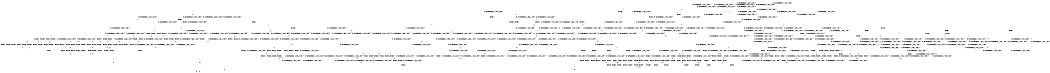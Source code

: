 digraph BCG {
size = "7, 10.5";
center = TRUE;
node [shape = circle];
0 [peripheries = 2];
0 -> 1 [label = "EX !0 !ATOMIC_EXCH_BRANCH (1, +1, TRUE, +1, 1, FALSE) !{}"];
0 -> 2 [label = "EX !2 !ATOMIC_EXCH_BRANCH (1, +0, TRUE, +0, 1, TRUE) !{}"];
0 -> 3 [label = "EX !1 !ATOMIC_EXCH_BRANCH (1, +1, TRUE, +0, 3, TRUE) !{}"];
0 -> 4 [label = "EX !0 !ATOMIC_EXCH_BRANCH (1, +1, TRUE, +1, 1, FALSE) !{}"];
0 -> 5 [label = "EX !2 !ATOMIC_EXCH_BRANCH (1, +0, TRUE, +0, 1, TRUE) !{}"];
0 -> 6 [label = "EX !1 !ATOMIC_EXCH_BRANCH (1, +1, TRUE, +0, 3, TRUE) !{}"];
1 -> 7 [label = "EX !2 !ATOMIC_EXCH_BRANCH (1, +0, TRUE, +0, 1, FALSE) !{}"];
2 -> 8 [label = "EX !0 !ATOMIC_EXCH_BRANCH (1, +1, TRUE, +1, 1, FALSE) !{}"];
3 -> 9 [label = "EX !0 !ATOMIC_EXCH_BRANCH (1, +1, TRUE, +1, 1, TRUE) !{}"];
4 -> 7 [label = "EX !2 !ATOMIC_EXCH_BRANCH (1, +0, TRUE, +0, 1, FALSE) !{}"];
4 -> 10 [label = "EX !1 !ATOMIC_EXCH_BRANCH (1, +1, TRUE, +0, 3, FALSE) !{}"];
4 -> 11 [label = "TERMINATE !0"];
4 -> 12 [label = "EX !2 !ATOMIC_EXCH_BRANCH (1, +0, TRUE, +0, 1, FALSE) !{}"];
4 -> 13 [label = "EX !1 !ATOMIC_EXCH_BRANCH (1, +1, TRUE, +0, 3, FALSE) !{}"];
4 -> 14 [label = "TERMINATE !0"];
5 -> 2 [label = "EX !2 !ATOMIC_EXCH_BRANCH (1, +0, TRUE, +0, 1, TRUE) !{}"];
5 -> 8 [label = "EX !0 !ATOMIC_EXCH_BRANCH (1, +1, TRUE, +1, 1, FALSE) !{}"];
5 -> 15 [label = "EX !1 !ATOMIC_EXCH_BRANCH (1, +1, TRUE, +0, 3, TRUE) !{}"];
5 -> 5 [label = "EX !2 !ATOMIC_EXCH_BRANCH (1, +0, TRUE, +0, 1, TRUE) !{}"];
5 -> 16 [label = "EX !0 !ATOMIC_EXCH_BRANCH (1, +1, TRUE, +1, 1, FALSE) !{}"];
5 -> 17 [label = "EX !1 !ATOMIC_EXCH_BRANCH (1, +1, TRUE, +0, 3, TRUE) !{}"];
6 -> 9 [label = "EX !0 !ATOMIC_EXCH_BRANCH (1, +1, TRUE, +1, 1, TRUE) !{}"];
6 -> 18 [label = "EX !2 !ATOMIC_EXCH_BRANCH (1, +0, TRUE, +0, 1, FALSE) !{}"];
6 -> 19 [label = "TERMINATE !1"];
6 -> 20 [label = "EX !0 !ATOMIC_EXCH_BRANCH (1, +1, TRUE, +1, 1, TRUE) !{}"];
6 -> 21 [label = "EX !2 !ATOMIC_EXCH_BRANCH (1, +0, TRUE, +0, 1, FALSE) !{}"];
6 -> 22 [label = "TERMINATE !1"];
7 -> 23 [label = "EX !1 !ATOMIC_EXCH_BRANCH (1, +1, TRUE, +0, 3, TRUE) !{}"];
8 -> 7 [label = "EX !2 !ATOMIC_EXCH_BRANCH (1, +0, TRUE, +0, 1, FALSE) !{}"];
9 -> 24 [label = "EX !2 !ATOMIC_EXCH_BRANCH (1, +0, TRUE, +0, 1, FALSE) !{}"];
10 -> 25 [label = "EX !1 !ATOMIC_EXCH_BRANCH (1, +0, FALSE, +1, 1, TRUE) !{}"];
11 -> 26 [label = "EX !2 !ATOMIC_EXCH_BRANCH (1, +0, TRUE, +0, 1, FALSE) !{}"];
12 -> 23 [label = "EX !1 !ATOMIC_EXCH_BRANCH (1, +1, TRUE, +0, 3, TRUE) !{}"];
12 -> 27 [label = "TERMINATE !0"];
12 -> 28 [label = "TERMINATE !2"];
12 -> 29 [label = "EX !1 !ATOMIC_EXCH_BRANCH (1, +1, TRUE, +0, 3, TRUE) !{}"];
12 -> 30 [label = "TERMINATE !0"];
12 -> 31 [label = "TERMINATE !2"];
13 -> 25 [label = "EX !1 !ATOMIC_EXCH_BRANCH (1, +0, FALSE, +1, 1, TRUE) !{}"];
13 -> 32 [label = "EX !2 !ATOMIC_EXCH_BRANCH (1, +0, TRUE, +0, 1, FALSE) !{}"];
13 -> 33 [label = "TERMINATE !0"];
13 -> 34 [label = "EX !1 !ATOMIC_EXCH_BRANCH (1, +0, FALSE, +1, 1, TRUE) !{}"];
13 -> 35 [label = "EX !2 !ATOMIC_EXCH_BRANCH (1, +0, TRUE, +0, 1, FALSE) !{}"];
13 -> 36 [label = "TERMINATE !0"];
14 -> 26 [label = "EX !2 !ATOMIC_EXCH_BRANCH (1, +0, TRUE, +0, 1, FALSE) !{}"];
14 -> 37 [label = "EX !1 !ATOMIC_EXCH_BRANCH (1, +1, TRUE, +0, 3, FALSE) !{}"];
14 -> 38 [label = "EX !2 !ATOMIC_EXCH_BRANCH (1, +0, TRUE, +0, 1, FALSE) !{}"];
14 -> 39 [label = "EX !1 !ATOMIC_EXCH_BRANCH (1, +1, TRUE, +0, 3, FALSE) !{}"];
15 -> 18 [label = "EX !2 !ATOMIC_EXCH_BRANCH (1, +0, TRUE, +0, 1, FALSE) !{}"];
16 -> 7 [label = "EX !2 !ATOMIC_EXCH_BRANCH (1, +0, TRUE, +0, 1, FALSE) !{}"];
16 -> 40 [label = "EX !1 !ATOMIC_EXCH_BRANCH (1, +1, TRUE, +0, 3, FALSE) !{}"];
16 -> 41 [label = "TERMINATE !0"];
16 -> 12 [label = "EX !2 !ATOMIC_EXCH_BRANCH (1, +0, TRUE, +0, 1, FALSE) !{}"];
16 -> 42 [label = "EX !1 !ATOMIC_EXCH_BRANCH (1, +1, TRUE, +0, 3, FALSE) !{}"];
16 -> 43 [label = "TERMINATE !0"];
17 -> 18 [label = "EX !2 !ATOMIC_EXCH_BRANCH (1, +0, TRUE, +0, 1, FALSE) !{}"];
17 -> 44 [label = "EX !0 !ATOMIC_EXCH_BRANCH (1, +1, TRUE, +1, 1, TRUE) !{}"];
17 -> 45 [label = "TERMINATE !1"];
17 -> 21 [label = "EX !2 !ATOMIC_EXCH_BRANCH (1, +0, TRUE, +0, 1, FALSE) !{}"];
17 -> 46 [label = "EX !0 !ATOMIC_EXCH_BRANCH (1, +1, TRUE, +1, 1, TRUE) !{}"];
17 -> 47 [label = "TERMINATE !1"];
18 -> 23 [label = "EX !0 !ATOMIC_EXCH_BRANCH (1, +1, TRUE, +1, 1, FALSE) !{}"];
19 -> 48 [label = "EX !0 !ATOMIC_EXCH_BRANCH (1, +1, TRUE, +1, 1, TRUE) !{}"];
20 -> 9 [label = "EX !0 !ATOMIC_EXCH_BRANCH (1, +1, TRUE, +1, 1, TRUE) !{}"];
20 -> 24 [label = "EX !2 !ATOMIC_EXCH_BRANCH (1, +0, TRUE, +0, 1, FALSE) !{}"];
20 -> 49 [label = "TERMINATE !1"];
20 -> 20 [label = "EX !0 !ATOMIC_EXCH_BRANCH (1, +1, TRUE, +1, 1, TRUE) !{}"];
20 -> 50 [label = "EX !2 !ATOMIC_EXCH_BRANCH (1, +0, TRUE, +0, 1, FALSE) !{}"];
20 -> 51 [label = "TERMINATE !1"];
21 -> 23 [label = "EX !0 !ATOMIC_EXCH_BRANCH (1, +1, TRUE, +1, 1, FALSE) !{}"];
21 -> 52 [label = "TERMINATE !2"];
21 -> 53 [label = "TERMINATE !1"];
21 -> 29 [label = "EX !0 !ATOMIC_EXCH_BRANCH (1, +1, TRUE, +1, 1, FALSE) !{}"];
21 -> 54 [label = "TERMINATE !2"];
21 -> 55 [label = "TERMINATE !1"];
22 -> 48 [label = "EX !0 !ATOMIC_EXCH_BRANCH (1, +1, TRUE, +1, 1, TRUE) !{}"];
22 -> 56 [label = "EX !2 !ATOMIC_EXCH_BRANCH (1, +0, TRUE, +0, 1, FALSE) !{}"];
22 -> 57 [label = "EX !0 !ATOMIC_EXCH_BRANCH (1, +1, TRUE, +1, 1, TRUE) !{}"];
22 -> 58 [label = "EX !2 !ATOMIC_EXCH_BRANCH (1, +0, TRUE, +0, 1, FALSE) !{}"];
23 -> 59 [label = "TERMINATE !0"];
24 -> 23 [label = "EX !0 !ATOMIC_EXCH_BRANCH (1, +1, TRUE, +1, 1, FALSE) !{}"];
25 -> 60 [label = "EX !2 !ATOMIC_EXCH_BRANCH (1, +0, TRUE, +0, 1, FALSE) !{}"];
26 -> 61 [label = "EX !1 !ATOMIC_EXCH_BRANCH (1, +1, TRUE, +0, 3, TRUE) !{}"];
27 -> 61 [label = "EX !1 !ATOMIC_EXCH_BRANCH (1, +1, TRUE, +0, 3, TRUE) !{}"];
28 -> 62 [label = "EX !1 !ATOMIC_EXCH_BRANCH (1, +1, TRUE, +0, 3, TRUE) !{}"];
29 -> 59 [label = "TERMINATE !0"];
29 -> 63 [label = "TERMINATE !2"];
29 -> 64 [label = "TERMINATE !1"];
29 -> 65 [label = "TERMINATE !0"];
29 -> 66 [label = "TERMINATE !2"];
29 -> 67 [label = "TERMINATE !1"];
30 -> 61 [label = "EX !1 !ATOMIC_EXCH_BRANCH (1, +1, TRUE, +0, 3, TRUE) !{}"];
30 -> 68 [label = "TERMINATE !2"];
30 -> 69 [label = "EX !1 !ATOMIC_EXCH_BRANCH (1, +1, TRUE, +0, 3, TRUE) !{}"];
30 -> 70 [label = "TERMINATE !2"];
31 -> 62 [label = "EX !1 !ATOMIC_EXCH_BRANCH (1, +1, TRUE, +0, 3, TRUE) !{}"];
31 -> 68 [label = "TERMINATE !0"];
31 -> 71 [label = "EX !1 !ATOMIC_EXCH_BRANCH (1, +1, TRUE, +0, 3, TRUE) !{}"];
31 -> 70 [label = "TERMINATE !0"];
32 -> 72 [label = "EX !1 !ATOMIC_EXCH_BRANCH (1, +0, FALSE, +1, 1, FALSE) !{}"];
33 -> 73 [label = "EX !2 !ATOMIC_EXCH_BRANCH (1, +0, TRUE, +0, 1, FALSE) !{}"];
34 -> 10 [label = "EX !1 !ATOMIC_EXCH_BRANCH (1, +1, TRUE, +0, 3, FALSE) !{}"];
34 -> 60 [label = "EX !2 !ATOMIC_EXCH_BRANCH (1, +0, TRUE, +0, 1, FALSE) !{}"];
34 -> 74 [label = "TERMINATE !0"];
34 -> 13 [label = "EX !1 !ATOMIC_EXCH_BRANCH (1, +1, TRUE, +0, 3, FALSE) !{}"];
34 -> 75 [label = "EX !2 !ATOMIC_EXCH_BRANCH (1, +0, TRUE, +0, 1, FALSE) !{}"];
34 -> 76 [label = "TERMINATE !0"];
35 -> 72 [label = "EX !1 !ATOMIC_EXCH_BRANCH (1, +0, FALSE, +1, 1, FALSE) !{}"];
35 -> 77 [label = "TERMINATE !0"];
35 -> 78 [label = "TERMINATE !2"];
35 -> 79 [label = "EX !1 !ATOMIC_EXCH_BRANCH (1, +0, FALSE, +1, 1, FALSE) !{}"];
35 -> 80 [label = "TERMINATE !0"];
35 -> 81 [label = "TERMINATE !2"];
36 -> 73 [label = "EX !2 !ATOMIC_EXCH_BRANCH (1, +0, TRUE, +0, 1, FALSE) !{}"];
36 -> 82 [label = "EX !1 !ATOMIC_EXCH_BRANCH (1, +0, FALSE, +1, 1, TRUE) !{}"];
36 -> 83 [label = "EX !2 !ATOMIC_EXCH_BRANCH (1, +0, TRUE, +0, 1, FALSE) !{}"];
36 -> 84 [label = "EX !1 !ATOMIC_EXCH_BRANCH (1, +0, FALSE, +1, 1, TRUE) !{}"];
37 -> 82 [label = "EX !1 !ATOMIC_EXCH_BRANCH (1, +0, FALSE, +1, 1, TRUE) !{}"];
38 -> 61 [label = "EX !1 !ATOMIC_EXCH_BRANCH (1, +1, TRUE, +0, 3, TRUE) !{}"];
38 -> 68 [label = "TERMINATE !2"];
38 -> 69 [label = "EX !1 !ATOMIC_EXCH_BRANCH (1, +1, TRUE, +0, 3, TRUE) !{}"];
38 -> 70 [label = "TERMINATE !2"];
39 -> 82 [label = "EX !1 !ATOMIC_EXCH_BRANCH (1, +0, FALSE, +1, 1, TRUE) !{}"];
39 -> 73 [label = "EX !2 !ATOMIC_EXCH_BRANCH (1, +0, TRUE, +0, 1, FALSE) !{}"];
39 -> 84 [label = "EX !1 !ATOMIC_EXCH_BRANCH (1, +0, FALSE, +1, 1, TRUE) !{}"];
39 -> 83 [label = "EX !2 !ATOMIC_EXCH_BRANCH (1, +0, TRUE, +0, 1, FALSE) !{}"];
40 -> 85 [label = "EX !1 !ATOMIC_EXCH_BRANCH (1, +0, FALSE, +1, 1, TRUE) !{}"];
41 -> 86 [label = "EX !1 !ATOMIC_EXCH_BRANCH (1, +1, TRUE, +0, 3, FALSE) !{}"];
42 -> 85 [label = "EX !1 !ATOMIC_EXCH_BRANCH (1, +0, FALSE, +1, 1, TRUE) !{}"];
42 -> 32 [label = "EX !2 !ATOMIC_EXCH_BRANCH (1, +0, TRUE, +0, 1, FALSE) !{}"];
42 -> 87 [label = "TERMINATE !0"];
42 -> 88 [label = "EX !1 !ATOMIC_EXCH_BRANCH (1, +0, FALSE, +1, 1, TRUE) !{}"];
42 -> 35 [label = "EX !2 !ATOMIC_EXCH_BRANCH (1, +0, TRUE, +0, 1, FALSE) !{}"];
42 -> 89 [label = "TERMINATE !0"];
43 -> 86 [label = "EX !1 !ATOMIC_EXCH_BRANCH (1, +1, TRUE, +0, 3, FALSE) !{}"];
43 -> 26 [label = "EX !2 !ATOMIC_EXCH_BRANCH (1, +0, TRUE, +0, 1, FALSE) !{}"];
43 -> 90 [label = "EX !1 !ATOMIC_EXCH_BRANCH (1, +1, TRUE, +0, 3, FALSE) !{}"];
43 -> 38 [label = "EX !2 !ATOMIC_EXCH_BRANCH (1, +0, TRUE, +0, 1, FALSE) !{}"];
44 -> 24 [label = "EX !2 !ATOMIC_EXCH_BRANCH (1, +0, TRUE, +0, 1, FALSE) !{}"];
45 -> 91 [label = "EX !0 !ATOMIC_EXCH_BRANCH (1, +1, TRUE, +1, 1, TRUE) !{}"];
46 -> 44 [label = "EX !0 !ATOMIC_EXCH_BRANCH (1, +1, TRUE, +1, 1, TRUE) !{}"];
46 -> 24 [label = "EX !2 !ATOMIC_EXCH_BRANCH (1, +0, TRUE, +0, 1, FALSE) !{}"];
46 -> 92 [label = "TERMINATE !1"];
46 -> 46 [label = "EX !0 !ATOMIC_EXCH_BRANCH (1, +1, TRUE, +1, 1, TRUE) !{}"];
46 -> 50 [label = "EX !2 !ATOMIC_EXCH_BRANCH (1, +0, TRUE, +0, 1, FALSE) !{}"];
46 -> 93 [label = "TERMINATE !1"];
47 -> 91 [label = "EX !0 !ATOMIC_EXCH_BRANCH (1, +1, TRUE, +1, 1, TRUE) !{}"];
47 -> 56 [label = "EX !2 !ATOMIC_EXCH_BRANCH (1, +0, TRUE, +0, 1, FALSE) !{}"];
47 -> 94 [label = "EX !0 !ATOMIC_EXCH_BRANCH (1, +1, TRUE, +1, 1, TRUE) !{}"];
47 -> 58 [label = "EX !2 !ATOMIC_EXCH_BRANCH (1, +0, TRUE, +0, 1, FALSE) !{}"];
48 -> 95 [label = "EX !2 !ATOMIC_EXCH_BRANCH (1, +0, TRUE, +0, 1, FALSE) !{}"];
49 -> 95 [label = "EX !2 !ATOMIC_EXCH_BRANCH (1, +0, TRUE, +0, 1, FALSE) !{}"];
50 -> 23 [label = "EX !0 !ATOMIC_EXCH_BRANCH (1, +1, TRUE, +1, 1, FALSE) !{}"];
50 -> 96 [label = "TERMINATE !2"];
50 -> 97 [label = "TERMINATE !1"];
50 -> 29 [label = "EX !0 !ATOMIC_EXCH_BRANCH (1, +1, TRUE, +1, 1, FALSE) !{}"];
50 -> 98 [label = "TERMINATE !2"];
50 -> 99 [label = "TERMINATE !1"];
51 -> 95 [label = "EX !2 !ATOMIC_EXCH_BRANCH (1, +0, TRUE, +0, 1, FALSE) !{}"];
51 -> 48 [label = "EX !0 !ATOMIC_EXCH_BRANCH (1, +1, TRUE, +1, 1, TRUE) !{}"];
51 -> 100 [label = "EX !2 !ATOMIC_EXCH_BRANCH (1, +0, TRUE, +0, 1, FALSE) !{}"];
51 -> 57 [label = "EX !0 !ATOMIC_EXCH_BRANCH (1, +1, TRUE, +1, 1, TRUE) !{}"];
52 -> 62 [label = "EX !0 !ATOMIC_EXCH_BRANCH (1, +1, TRUE, +1, 1, FALSE) !{}"];
53 -> 101 [label = "EX !0 !ATOMIC_EXCH_BRANCH (1, +1, TRUE, +1, 1, FALSE) !{}"];
54 -> 62 [label = "EX !0 !ATOMIC_EXCH_BRANCH (1, +1, TRUE, +1, 1, FALSE) !{}"];
54 -> 102 [label = "TERMINATE !1"];
54 -> 71 [label = "EX !0 !ATOMIC_EXCH_BRANCH (1, +1, TRUE, +1, 1, FALSE) !{}"];
54 -> 103 [label = "TERMINATE !1"];
55 -> 101 [label = "EX !0 !ATOMIC_EXCH_BRANCH (1, +1, TRUE, +1, 1, FALSE) !{}"];
55 -> 102 [label = "TERMINATE !2"];
55 -> 104 [label = "EX !0 !ATOMIC_EXCH_BRANCH (1, +1, TRUE, +1, 1, FALSE) !{}"];
55 -> 103 [label = "TERMINATE !2"];
56 -> 101 [label = "EX !0 !ATOMIC_EXCH_BRANCH (1, +1, TRUE, +1, 1, FALSE) !{}"];
57 -> 48 [label = "EX !0 !ATOMIC_EXCH_BRANCH (1, +1, TRUE, +1, 1, TRUE) !{}"];
57 -> 95 [label = "EX !2 !ATOMIC_EXCH_BRANCH (1, +0, TRUE, +0, 1, FALSE) !{}"];
57 -> 57 [label = "EX !0 !ATOMIC_EXCH_BRANCH (1, +1, TRUE, +1, 1, TRUE) !{}"];
57 -> 100 [label = "EX !2 !ATOMIC_EXCH_BRANCH (1, +0, TRUE, +0, 1, FALSE) !{}"];
58 -> 101 [label = "EX !0 !ATOMIC_EXCH_BRANCH (1, +1, TRUE, +1, 1, FALSE) !{}"];
58 -> 102 [label = "TERMINATE !2"];
58 -> 104 [label = "EX !0 !ATOMIC_EXCH_BRANCH (1, +1, TRUE, +1, 1, FALSE) !{}"];
58 -> 103 [label = "TERMINATE !2"];
59 -> 105 [label = "TERMINATE !2"];
60 -> 23 [label = "EX !1 !ATOMIC_EXCH_BRANCH (1, +1, TRUE, +0, 3, TRUE) !{}"];
61 -> 105 [label = "TERMINATE !2"];
62 -> 105 [label = "TERMINATE !0"];
63 -> 105 [label = "TERMINATE !0"];
64 -> 106 [label = "TERMINATE !0"];
65 -> 105 [label = "TERMINATE !2"];
65 -> 106 [label = "TERMINATE !1"];
65 -> 107 [label = "TERMINATE !2"];
65 -> 108 [label = "TERMINATE !1"];
66 -> 105 [label = "TERMINATE !0"];
66 -> 109 [label = "TERMINATE !1"];
66 -> 107 [label = "TERMINATE !0"];
66 -> 110 [label = "TERMINATE !1"];
67 -> 106 [label = "TERMINATE !0"];
67 -> 109 [label = "TERMINATE !2"];
67 -> 108 [label = "TERMINATE !0"];
67 -> 110 [label = "TERMINATE !2"];
68 -> 111 [label = "EX !1 !ATOMIC_EXCH_BRANCH (1, +1, TRUE, +0, 3, TRUE) !{}"];
69 -> 105 [label = "TERMINATE !2"];
69 -> 106 [label = "TERMINATE !1"];
69 -> 107 [label = "TERMINATE !2"];
69 -> 108 [label = "TERMINATE !1"];
70 -> 111 [label = "EX !1 !ATOMIC_EXCH_BRANCH (1, +1, TRUE, +0, 3, TRUE) !{}"];
70 -> 112 [label = "EX !1 !ATOMIC_EXCH_BRANCH (1, +1, TRUE, +0, 3, TRUE) !{}"];
71 -> 105 [label = "TERMINATE !0"];
71 -> 109 [label = "TERMINATE !1"];
71 -> 107 [label = "TERMINATE !0"];
71 -> 110 [label = "TERMINATE !1"];
72 -> 113 [label = "TERMINATE !0"];
73 -> 114 [label = "EX !1 !ATOMIC_EXCH_BRANCH (1, +0, FALSE, +1, 1, FALSE) !{}"];
74 -> 115 [label = "EX !2 !ATOMIC_EXCH_BRANCH (1, +0, TRUE, +0, 1, FALSE) !{}"];
75 -> 23 [label = "EX !1 !ATOMIC_EXCH_BRANCH (1, +1, TRUE, +0, 3, TRUE) !{}"];
75 -> 116 [label = "TERMINATE !0"];
75 -> 117 [label = "TERMINATE !2"];
75 -> 29 [label = "EX !1 !ATOMIC_EXCH_BRANCH (1, +1, TRUE, +0, 3, TRUE) !{}"];
75 -> 118 [label = "TERMINATE !0"];
75 -> 119 [label = "TERMINATE !2"];
76 -> 115 [label = "EX !2 !ATOMIC_EXCH_BRANCH (1, +0, TRUE, +0, 1, FALSE) !{}"];
76 -> 37 [label = "EX !1 !ATOMIC_EXCH_BRANCH (1, +1, TRUE, +0, 3, FALSE) !{}"];
76 -> 120 [label = "EX !2 !ATOMIC_EXCH_BRANCH (1, +0, TRUE, +0, 1, FALSE) !{}"];
76 -> 39 [label = "EX !1 !ATOMIC_EXCH_BRANCH (1, +1, TRUE, +0, 3, FALSE) !{}"];
77 -> 121 [label = "TERMINATE !2"];
78 -> 121 [label = "TERMINATE !0"];
79 -> 113 [label = "TERMINATE !0"];
79 -> 122 [label = "TERMINATE !2"];
79 -> 123 [label = "TERMINATE !1"];
79 -> 124 [label = "TERMINATE !0"];
79 -> 125 [label = "TERMINATE !2"];
79 -> 126 [label = "TERMINATE !1"];
80 -> 121 [label = "TERMINATE !2"];
80 -> 114 [label = "EX !1 !ATOMIC_EXCH_BRANCH (1, +0, FALSE, +1, 1, FALSE) !{}"];
80 -> 127 [label = "TERMINATE !2"];
80 -> 128 [label = "EX !1 !ATOMIC_EXCH_BRANCH (1, +0, FALSE, +1, 1, FALSE) !{}"];
81 -> 121 [label = "TERMINATE !0"];
81 -> 129 [label = "EX !1 !ATOMIC_EXCH_BRANCH (1, +0, FALSE, +1, 1, FALSE) !{}"];
81 -> 127 [label = "TERMINATE !0"];
81 -> 130 [label = "EX !1 !ATOMIC_EXCH_BRANCH (1, +0, FALSE, +1, 1, FALSE) !{}"];
82 -> 115 [label = "EX !2 !ATOMIC_EXCH_BRANCH (1, +0, TRUE, +0, 1, FALSE) !{}"];
83 -> 114 [label = "EX !1 !ATOMIC_EXCH_BRANCH (1, +0, FALSE, +1, 1, FALSE) !{}"];
83 -> 121 [label = "TERMINATE !2"];
83 -> 128 [label = "EX !1 !ATOMIC_EXCH_BRANCH (1, +0, FALSE, +1, 1, FALSE) !{}"];
83 -> 127 [label = "TERMINATE !2"];
84 -> 37 [label = "EX !1 !ATOMIC_EXCH_BRANCH (1, +1, TRUE, +0, 3, FALSE) !{}"];
84 -> 115 [label = "EX !2 !ATOMIC_EXCH_BRANCH (1, +0, TRUE, +0, 1, FALSE) !{}"];
84 -> 39 [label = "EX !1 !ATOMIC_EXCH_BRANCH (1, +1, TRUE, +0, 3, FALSE) !{}"];
84 -> 120 [label = "EX !2 !ATOMIC_EXCH_BRANCH (1, +0, TRUE, +0, 1, FALSE) !{}"];
85 -> 60 [label = "EX !2 !ATOMIC_EXCH_BRANCH (1, +0, TRUE, +0, 1, FALSE) !{}"];
86 -> 131 [label = "EX !1 !ATOMIC_EXCH_BRANCH (1, +0, FALSE, +1, 1, TRUE) !{}"];
87 -> 131 [label = "EX !1 !ATOMIC_EXCH_BRANCH (1, +0, FALSE, +1, 1, TRUE) !{}"];
88 -> 40 [label = "EX !1 !ATOMIC_EXCH_BRANCH (1, +1, TRUE, +0, 3, FALSE) !{}"];
88 -> 60 [label = "EX !2 !ATOMIC_EXCH_BRANCH (1, +0, TRUE, +0, 1, FALSE) !{}"];
88 -> 132 [label = "TERMINATE !0"];
88 -> 42 [label = "EX !1 !ATOMIC_EXCH_BRANCH (1, +1, TRUE, +0, 3, FALSE) !{}"];
88 -> 75 [label = "EX !2 !ATOMIC_EXCH_BRANCH (1, +0, TRUE, +0, 1, FALSE) !{}"];
88 -> 133 [label = "TERMINATE !0"];
89 -> 131 [label = "EX !1 !ATOMIC_EXCH_BRANCH (1, +0, FALSE, +1, 1, TRUE) !{}"];
89 -> 73 [label = "EX !2 !ATOMIC_EXCH_BRANCH (1, +0, TRUE, +0, 1, FALSE) !{}"];
89 -> 134 [label = "EX !1 !ATOMIC_EXCH_BRANCH (1, +0, FALSE, +1, 1, TRUE) !{}"];
89 -> 83 [label = "EX !2 !ATOMIC_EXCH_BRANCH (1, +0, TRUE, +0, 1, FALSE) !{}"];
90 -> 131 [label = "EX !1 !ATOMIC_EXCH_BRANCH (1, +0, FALSE, +1, 1, TRUE) !{}"];
90 -> 73 [label = "EX !2 !ATOMIC_EXCH_BRANCH (1, +0, TRUE, +0, 1, FALSE) !{}"];
90 -> 134 [label = "EX !1 !ATOMIC_EXCH_BRANCH (1, +0, FALSE, +1, 1, TRUE) !{}"];
90 -> 83 [label = "EX !2 !ATOMIC_EXCH_BRANCH (1, +0, TRUE, +0, 1, FALSE) !{}"];
91 -> 95 [label = "EX !2 !ATOMIC_EXCH_BRANCH (1, +0, TRUE, +0, 1, FALSE) !{}"];
92 -> 91 [label = "EX !0 !ATOMIC_EXCH_BRANCH (1, +1, TRUE, +1, 1, TRUE) !{}"];
93 -> 91 [label = "EX !0 !ATOMIC_EXCH_BRANCH (1, +1, TRUE, +1, 1, TRUE) !{}"];
93 -> 95 [label = "EX !2 !ATOMIC_EXCH_BRANCH (1, +0, TRUE, +0, 1, FALSE) !{}"];
93 -> 94 [label = "EX !0 !ATOMIC_EXCH_BRANCH (1, +1, TRUE, +1, 1, TRUE) !{}"];
93 -> 100 [label = "EX !2 !ATOMIC_EXCH_BRANCH (1, +0, TRUE, +0, 1, FALSE) !{}"];
94 -> 91 [label = "EX !0 !ATOMIC_EXCH_BRANCH (1, +1, TRUE, +1, 1, TRUE) !{}"];
94 -> 95 [label = "EX !2 !ATOMIC_EXCH_BRANCH (1, +0, TRUE, +0, 1, FALSE) !{}"];
94 -> 94 [label = "EX !0 !ATOMIC_EXCH_BRANCH (1, +1, TRUE, +1, 1, TRUE) !{}"];
94 -> 100 [label = "EX !2 !ATOMIC_EXCH_BRANCH (1, +0, TRUE, +0, 1, FALSE) !{}"];
95 -> 101 [label = "EX !0 !ATOMIC_EXCH_BRANCH (1, +1, TRUE, +1, 1, FALSE) !{}"];
96 -> 135 [label = "TERMINATE !1"];
97 -> 135 [label = "TERMINATE !2"];
98 -> 135 [label = "TERMINATE !1"];
98 -> 62 [label = "EX !0 !ATOMIC_EXCH_BRANCH (1, +1, TRUE, +1, 1, FALSE) !{}"];
98 -> 136 [label = "TERMINATE !1"];
98 -> 71 [label = "EX !0 !ATOMIC_EXCH_BRANCH (1, +1, TRUE, +1, 1, FALSE) !{}"];
99 -> 135 [label = "TERMINATE !2"];
99 -> 101 [label = "EX !0 !ATOMIC_EXCH_BRANCH (1, +1, TRUE, +1, 1, FALSE) !{}"];
99 -> 136 [label = "TERMINATE !2"];
99 -> 104 [label = "EX !0 !ATOMIC_EXCH_BRANCH (1, +1, TRUE, +1, 1, FALSE) !{}"];
100 -> 101 [label = "EX !0 !ATOMIC_EXCH_BRANCH (1, +1, TRUE, +1, 1, FALSE) !{}"];
100 -> 135 [label = "TERMINATE !2"];
100 -> 104 [label = "EX !0 !ATOMIC_EXCH_BRANCH (1, +1, TRUE, +1, 1, FALSE) !{}"];
100 -> 136 [label = "TERMINATE !2"];
101 -> 106 [label = "TERMINATE !0"];
102 -> 137 [label = "EX !0 !ATOMIC_EXCH_BRANCH (1, +1, TRUE, +1, 1, FALSE) !{}"];
103 -> 137 [label = "EX !0 !ATOMIC_EXCH_BRANCH (1, +1, TRUE, +1, 1, FALSE) !{}"];
103 -> 138 [label = "EX !0 !ATOMIC_EXCH_BRANCH (1, +1, TRUE, +1, 1, FALSE) !{}"];
104 -> 106 [label = "TERMINATE !0"];
104 -> 109 [label = "TERMINATE !2"];
104 -> 108 [label = "TERMINATE !0"];
104 -> 110 [label = "TERMINATE !2"];
105 -> 139 [label = "TERMINATE !1"];
106 -> 139 [label = "TERMINATE !2"];
107 -> 139 [label = "TERMINATE !1"];
107 -> 140 [label = "TERMINATE !1"];
108 -> 139 [label = "TERMINATE !2"];
108 -> 140 [label = "TERMINATE !2"];
109 -> 139 [label = "TERMINATE !0"];
110 -> 139 [label = "TERMINATE !0"];
110 -> 140 [label = "TERMINATE !0"];
111 -> 139 [label = "TERMINATE !1"];
112 -> 139 [label = "TERMINATE !1"];
112 -> 140 [label = "TERMINATE !1"];
113 -> 141 [label = "TERMINATE !2"];
114 -> 141 [label = "TERMINATE !2"];
115 -> 61 [label = "EX !1 !ATOMIC_EXCH_BRANCH (1, +1, TRUE, +0, 3, TRUE) !{}"];
116 -> 142 [label = "TERMINATE !2"];
117 -> 142 [label = "TERMINATE !0"];
118 -> 142 [label = "TERMINATE !2"];
118 -> 61 [label = "EX !1 !ATOMIC_EXCH_BRANCH (1, +1, TRUE, +0, 3, TRUE) !{}"];
118 -> 143 [label = "TERMINATE !2"];
118 -> 69 [label = "EX !1 !ATOMIC_EXCH_BRANCH (1, +1, TRUE, +0, 3, TRUE) !{}"];
119 -> 142 [label = "TERMINATE !0"];
119 -> 62 [label = "EX !1 !ATOMIC_EXCH_BRANCH (1, +1, TRUE, +0, 3, TRUE) !{}"];
119 -> 143 [label = "TERMINATE !0"];
119 -> 71 [label = "EX !1 !ATOMIC_EXCH_BRANCH (1, +1, TRUE, +0, 3, TRUE) !{}"];
120 -> 61 [label = "EX !1 !ATOMIC_EXCH_BRANCH (1, +1, TRUE, +0, 3, TRUE) !{}"];
120 -> 142 [label = "TERMINATE !2"];
120 -> 69 [label = "EX !1 !ATOMIC_EXCH_BRANCH (1, +1, TRUE, +0, 3, TRUE) !{}"];
120 -> 143 [label = "TERMINATE !2"];
121 -> 144 [label = "EX !1 !ATOMIC_EXCH_BRANCH (1, +0, FALSE, +1, 1, FALSE) !{}"];
122 -> 141 [label = "TERMINATE !0"];
123 -> 145 [label = "TERMINATE !0"];
124 -> 141 [label = "TERMINATE !2"];
124 -> 145 [label = "TERMINATE !1"];
124 -> 146 [label = "TERMINATE !2"];
124 -> 147 [label = "TERMINATE !1"];
125 -> 141 [label = "TERMINATE !0"];
125 -> 148 [label = "TERMINATE !1"];
125 -> 146 [label = "TERMINATE !0"];
125 -> 149 [label = "TERMINATE !1"];
126 -> 145 [label = "TERMINATE !0"];
126 -> 148 [label = "TERMINATE !2"];
126 -> 147 [label = "TERMINATE !0"];
126 -> 149 [label = "TERMINATE !2"];
127 -> 144 [label = "EX !1 !ATOMIC_EXCH_BRANCH (1, +0, FALSE, +1, 1, FALSE) !{}"];
127 -> 150 [label = "EX !1 !ATOMIC_EXCH_BRANCH (1, +0, FALSE, +1, 1, FALSE) !{}"];
128 -> 141 [label = "TERMINATE !2"];
128 -> 145 [label = "TERMINATE !1"];
128 -> 146 [label = "TERMINATE !2"];
128 -> 147 [label = "TERMINATE !1"];
129 -> 141 [label = "TERMINATE !0"];
130 -> 141 [label = "TERMINATE !0"];
130 -> 148 [label = "TERMINATE !1"];
130 -> 146 [label = "TERMINATE !0"];
130 -> 149 [label = "TERMINATE !1"];
131 -> 115 [label = "EX !2 !ATOMIC_EXCH_BRANCH (1, +0, TRUE, +0, 1, FALSE) !{}"];
132 -> 86 [label = "EX !1 !ATOMIC_EXCH_BRANCH (1, +1, TRUE, +0, 3, FALSE) !{}"];
133 -> 86 [label = "EX !1 !ATOMIC_EXCH_BRANCH (1, +1, TRUE, +0, 3, FALSE) !{}"];
133 -> 115 [label = "EX !2 !ATOMIC_EXCH_BRANCH (1, +0, TRUE, +0, 1, FALSE) !{}"];
133 -> 90 [label = "EX !1 !ATOMIC_EXCH_BRANCH (1, +1, TRUE, +0, 3, FALSE) !{}"];
133 -> 120 [label = "EX !2 !ATOMIC_EXCH_BRANCH (1, +0, TRUE, +0, 1, FALSE) !{}"];
134 -> 86 [label = "EX !1 !ATOMIC_EXCH_BRANCH (1, +1, TRUE, +0, 3, FALSE) !{}"];
134 -> 115 [label = "EX !2 !ATOMIC_EXCH_BRANCH (1, +0, TRUE, +0, 1, FALSE) !{}"];
134 -> 90 [label = "EX !1 !ATOMIC_EXCH_BRANCH (1, +1, TRUE, +0, 3, FALSE) !{}"];
134 -> 120 [label = "EX !2 !ATOMIC_EXCH_BRANCH (1, +0, TRUE, +0, 1, FALSE) !{}"];
135 -> 137 [label = "EX !0 !ATOMIC_EXCH_BRANCH (1, +1, TRUE, +1, 1, FALSE) !{}"];
136 -> 137 [label = "EX !0 !ATOMIC_EXCH_BRANCH (1, +1, TRUE, +1, 1, FALSE) !{}"];
136 -> 138 [label = "EX !0 !ATOMIC_EXCH_BRANCH (1, +1, TRUE, +1, 1, FALSE) !{}"];
137 -> 139 [label = "TERMINATE !0"];
138 -> 139 [label = "TERMINATE !0"];
138 -> 140 [label = "TERMINATE !0"];
139 -> 151 [label = "exit"];
140 -> 152 [label = "exit"];
141 -> 153 [label = "TERMINATE !1"];
142 -> 111 [label = "EX !1 !ATOMIC_EXCH_BRANCH (1, +1, TRUE, +0, 3, TRUE) !{}"];
143 -> 111 [label = "EX !1 !ATOMIC_EXCH_BRANCH (1, +1, TRUE, +0, 3, TRUE) !{}"];
143 -> 112 [label = "EX !1 !ATOMIC_EXCH_BRANCH (1, +1, TRUE, +0, 3, TRUE) !{}"];
144 -> 153 [label = "TERMINATE !1"];
145 -> 153 [label = "TERMINATE !2"];
146 -> 153 [label = "TERMINATE !1"];
146 -> 154 [label = "TERMINATE !1"];
147 -> 153 [label = "TERMINATE !2"];
147 -> 154 [label = "TERMINATE !2"];
148 -> 153 [label = "TERMINATE !0"];
149 -> 153 [label = "TERMINATE !0"];
149 -> 154 [label = "TERMINATE !0"];
150 -> 153 [label = "TERMINATE !1"];
150 -> 154 [label = "TERMINATE !1"];
153 -> 151 [label = "exit"];
154 -> 152 [label = "exit"];
}
